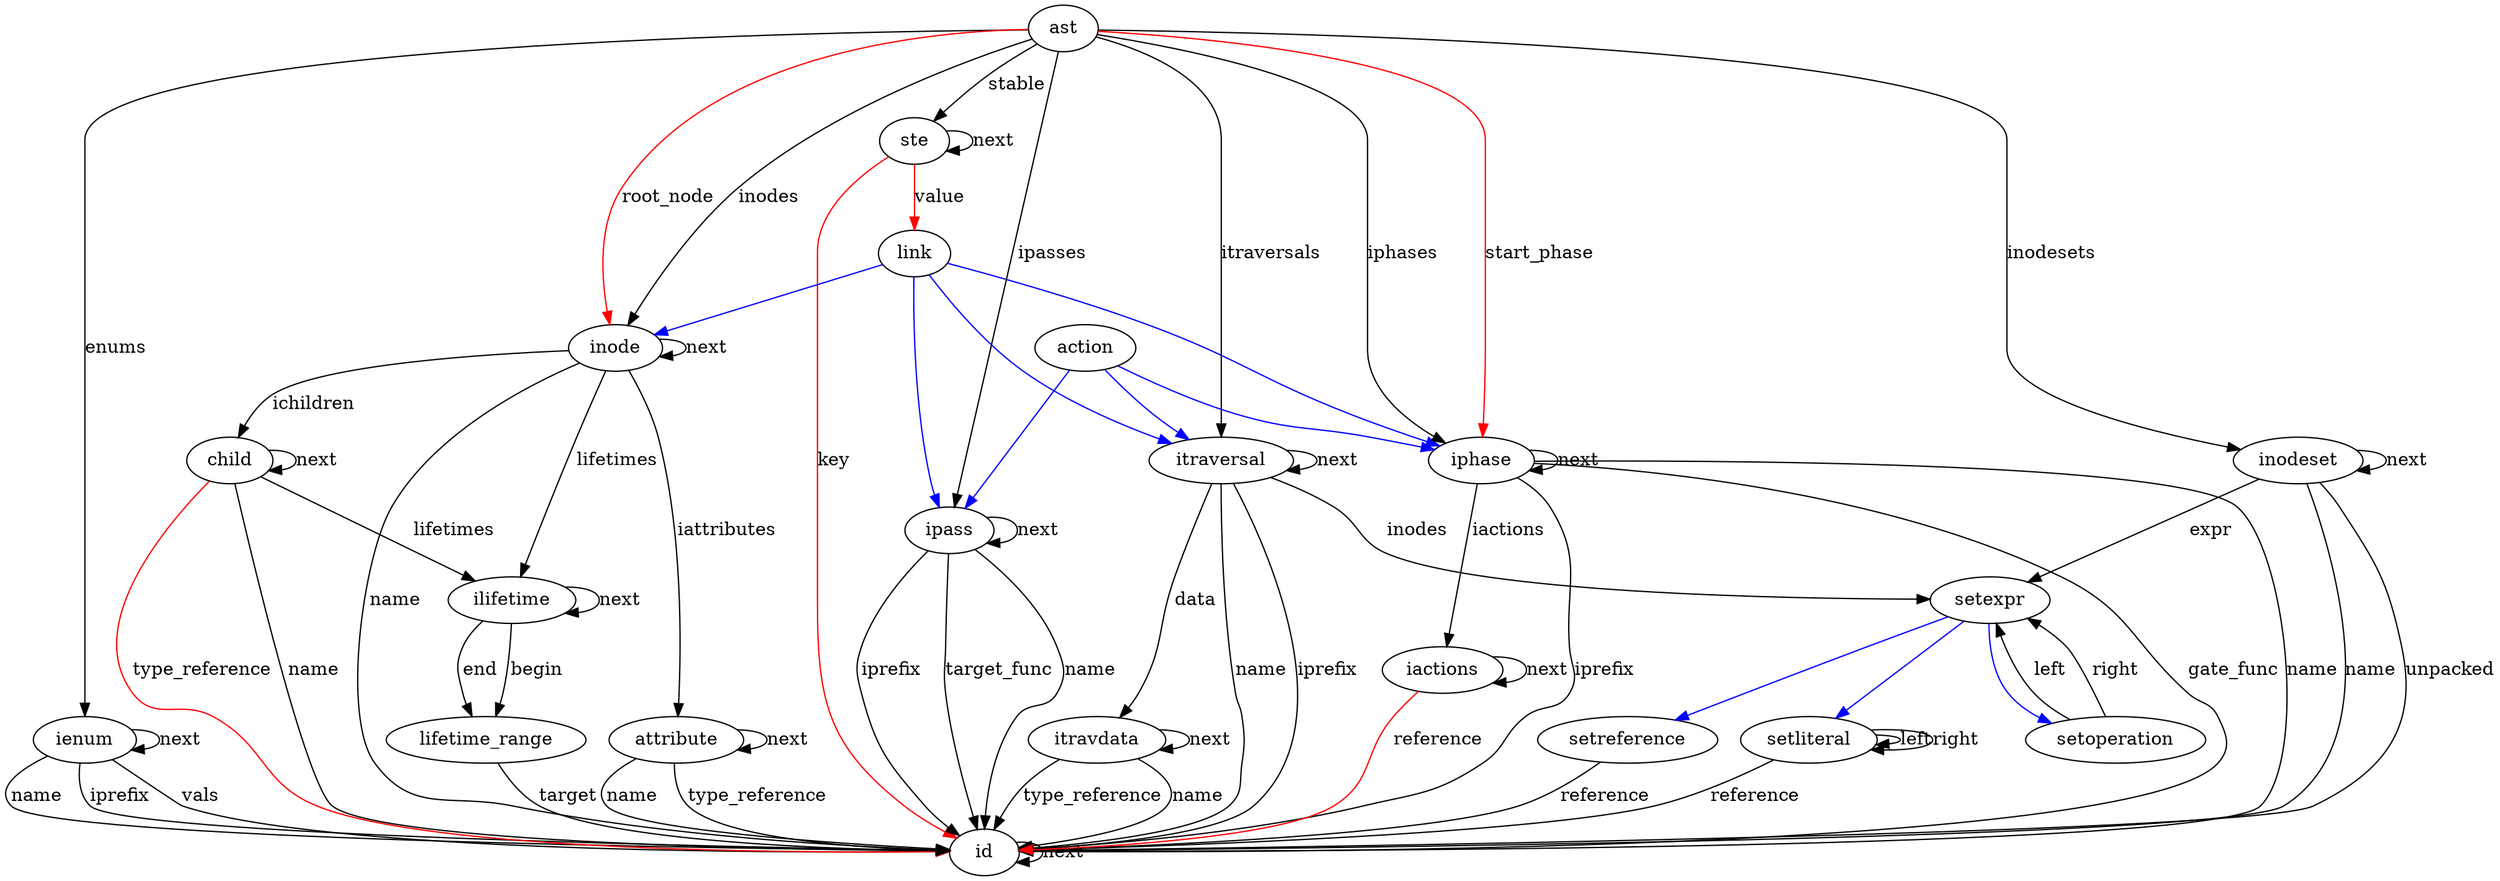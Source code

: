 digraph Ast {
id -> id[label="next"]
ienum -> id[label="vals"]
ienum -> id[label="name"]
ienum -> id[label="iprefix"]
ienum -> ienum[label="next"]
attribute -> id[label="name"]
attribute -> id[label="type_reference"]
attribute -> attribute[label="next"]
itravdata -> id[label="name"]
itravdata -> id[label="type_reference"]
itravdata -> itravdata[label="next"]
setoperation -> setexpr[label="left"]
setoperation -> setexpr[label="right"]
setliteral -> id[label="reference"]
setliteral -> setliteral[label="left"]
setliteral -> setliteral[label="right"]
setreference -> id[label="reference"]
ste -> ste[label="next"]
ste -> id[color=red, label="key"]
ste -> link[color=red, label="value"]
child -> id[label="name"]
child -> ilifetime[label="lifetimes"]
child -> child[label="next"]
child -> id[color=red, label="type_reference"]
lifetime_range -> id[label="target"]
ilifetime -> lifetime_range[label="begin"]
ilifetime -> lifetime_range[label="end"]
ilifetime -> ilifetime[label="next"]
inodeset -> id[label="name"]
inodeset -> setexpr[label="expr"]
inodeset -> id[label="unpacked"]
inodeset -> inodeset[label="next"]
inode -> id[label="name"]
inode -> inode[label="next"]
inode -> child[label="ichildren"]
inode -> attribute[label="iattributes"]
inode -> ilifetime[label="lifetimes"]
ipass -> id[label="name"]
ipass -> id[label="iprefix"]
ipass -> id[label="target_func"]
ipass -> ipass[label="next"]
itraversal -> id[label="name"]
itraversal -> id[label="iprefix"]
itraversal -> setexpr[label="inodes"]
itraversal -> itravdata[label="data"]
itraversal -> itraversal[label="next"]
iphase -> id[label="name"]
iphase -> id[label="iprefix"]
iphase -> id[label="gate_func"]
iphase -> iactions[label="iactions"]
iphase -> iphase[label="next"]
iactions -> iactions[label="next"]
iactions -> id[color=red, label="reference"]
ast -> iphase[label="iphases"]
ast -> itraversal[label="itraversals"]
ast -> ipass[label="ipasses"]
ast -> inode[label="inodes"]
ast -> inodeset[label="inodesets"]
ast -> ienum[label="enums"]
ast -> ste[label="stable"]
ast -> inode[color=red, label="root_node"]
ast -> iphase[color=red, label="start_phase"]
setexpr;
setexpr -> setoperation [color=blue]
setexpr -> setreference [color=blue]
setexpr -> setliteral [color=blue]
link;
link -> iphase [color=blue]
link -> itraversal [color=blue]
link -> ipass [color=blue]
link -> inode [color=blue]
action;
action -> iphase [color=blue]
action -> itraversal [color=blue]
action -> ipass [color=blue]
}
